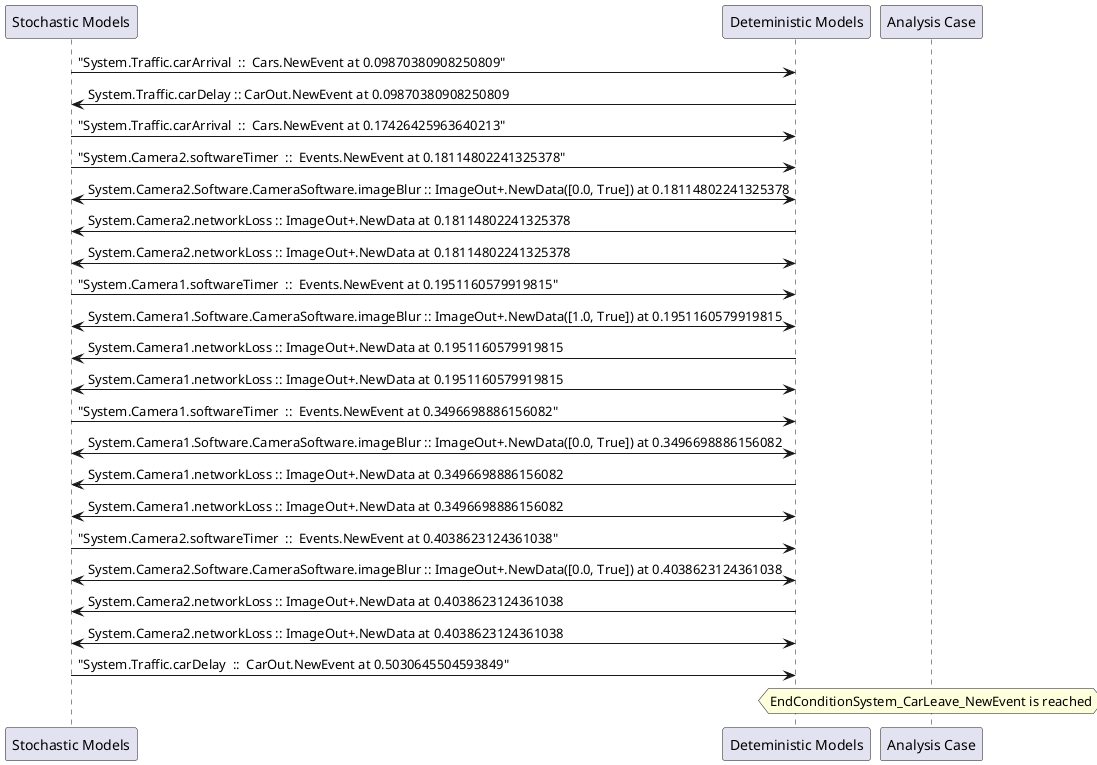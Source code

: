 
	@startuml
	participant "Stochastic Models" as stochmodel
	participant "Deteministic Models" as detmodel
	participant "Analysis Case" as analysis
	{25127_stop} stochmodel -> detmodel : "System.Traffic.carArrival  ::  Cars.NewEvent at 0.09870380908250809"
{25140_start} detmodel -> stochmodel : System.Traffic.carDelay :: CarOut.NewEvent at 0.09870380908250809
{25128_stop} stochmodel -> detmodel : "System.Traffic.carArrival  ::  Cars.NewEvent at 0.17426425963640213"
{25111_stop} stochmodel -> detmodel : "System.Camera2.softwareTimer  ::  Events.NewEvent at 0.18114802241325378"
detmodel <-> stochmodel : System.Camera2.Software.CameraSoftware.imageBlur :: ImageOut+.NewData([0.0, True]) at 0.18114802241325378
detmodel -> stochmodel : System.Camera2.networkLoss :: ImageOut+.NewData at 0.18114802241325378
detmodel <-> stochmodel : System.Camera2.networkLoss :: ImageOut+.NewData at 0.18114802241325378
{25095_stop} stochmodel -> detmodel : "System.Camera1.softwareTimer  ::  Events.NewEvent at 0.1951160579919815"
detmodel <-> stochmodel : System.Camera1.Software.CameraSoftware.imageBlur :: ImageOut+.NewData([1.0, True]) at 0.1951160579919815
detmodel -> stochmodel : System.Camera1.networkLoss :: ImageOut+.NewData at 0.1951160579919815
detmodel <-> stochmodel : System.Camera1.networkLoss :: ImageOut+.NewData at 0.1951160579919815
{25096_stop} stochmodel -> detmodel : "System.Camera1.softwareTimer  ::  Events.NewEvent at 0.3496698886156082"
detmodel <-> stochmodel : System.Camera1.Software.CameraSoftware.imageBlur :: ImageOut+.NewData([0.0, True]) at 0.3496698886156082
detmodel -> stochmodel : System.Camera1.networkLoss :: ImageOut+.NewData at 0.3496698886156082
detmodel <-> stochmodel : System.Camera1.networkLoss :: ImageOut+.NewData at 0.3496698886156082
{25112_stop} stochmodel -> detmodel : "System.Camera2.softwareTimer  ::  Events.NewEvent at 0.4038623124361038"
detmodel <-> stochmodel : System.Camera2.Software.CameraSoftware.imageBlur :: ImageOut+.NewData([0.0, True]) at 0.4038623124361038
detmodel -> stochmodel : System.Camera2.networkLoss :: ImageOut+.NewData at 0.4038623124361038
detmodel <-> stochmodel : System.Camera2.networkLoss :: ImageOut+.NewData at 0.4038623124361038
{25140_stop} stochmodel -> detmodel : "System.Traffic.carDelay  ::  CarOut.NewEvent at 0.5030645504593849"
{25140_start} <-> {25140_stop} : delay
hnote over analysis 
EndConditionSystem_CarLeave_NewEvent is reached
endnote
@enduml